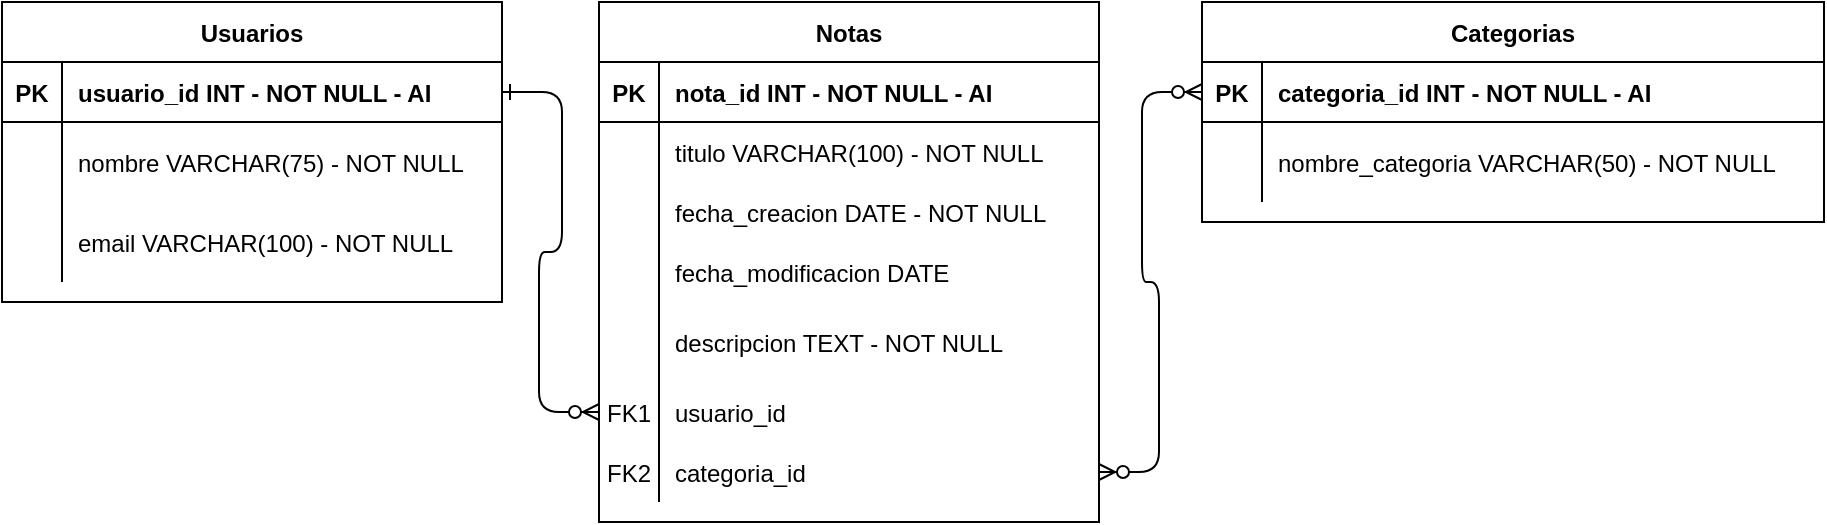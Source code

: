 <mxfile version="14.8.0" type="device"><diagram id="CyjHSTQYQmDv50_4EZ-h" name="Page-1"><mxGraphModel dx="1695" dy="450" grid="1" gridSize="10" guides="1" tooltips="1" connect="1" arrows="1" fold="1" page="1" pageScale="1" pageWidth="827" pageHeight="1169" math="0" shadow="0"><root><mxCell id="0"/><mxCell id="1" parent="0"/><mxCell id="glIHq-uFCrpngxWtRgPl-1" value="" style="edgeStyle=entityRelationEdgeStyle;endArrow=ERzeroToMany;startArrow=ERone;endFill=1;startFill=0;" edge="1" parent="1" source="glIHq-uFCrpngxWtRgPl-25" target="glIHq-uFCrpngxWtRgPl-18"><mxGeometry width="100" height="100" relative="1" as="geometry"><mxPoint x="259" y="730" as="sourcePoint"/><mxPoint x="359" y="630" as="targetPoint"/></mxGeometry></mxCell><mxCell id="glIHq-uFCrpngxWtRgPl-2" value="Notas" style="shape=table;startSize=30;container=1;collapsible=1;childLayout=tableLayout;fixedRows=1;rowLines=0;fontStyle=1;align=center;resizeLast=1;" vertex="1" parent="1"><mxGeometry x="288.5" y="60" width="250" height="260" as="geometry"/></mxCell><mxCell id="glIHq-uFCrpngxWtRgPl-3" value="" style="shape=partialRectangle;collapsible=0;dropTarget=0;pointerEvents=0;fillColor=none;points=[[0,0.5],[1,0.5]];portConstraint=eastwest;top=0;left=0;right=0;bottom=1;" vertex="1" parent="glIHq-uFCrpngxWtRgPl-2"><mxGeometry y="30" width="250" height="30" as="geometry"/></mxCell><mxCell id="glIHq-uFCrpngxWtRgPl-4" value="PK" style="shape=partialRectangle;overflow=hidden;connectable=0;fillColor=none;top=0;left=0;bottom=0;right=0;fontStyle=1;" vertex="1" parent="glIHq-uFCrpngxWtRgPl-3"><mxGeometry width="30" height="30" as="geometry"/></mxCell><mxCell id="glIHq-uFCrpngxWtRgPl-5" value="nota_id INT - NOT NULL - AI" style="shape=partialRectangle;overflow=hidden;connectable=0;fillColor=none;top=0;left=0;bottom=0;right=0;align=left;spacingLeft=6;fontStyle=1;" vertex="1" parent="glIHq-uFCrpngxWtRgPl-3"><mxGeometry x="30" width="220" height="30" as="geometry"/></mxCell><mxCell id="glIHq-uFCrpngxWtRgPl-6" value="" style="shape=partialRectangle;collapsible=0;dropTarget=0;pointerEvents=0;fillColor=none;points=[[0,0.5],[1,0.5]];portConstraint=eastwest;top=0;left=0;right=0;bottom=0;" vertex="1" parent="glIHq-uFCrpngxWtRgPl-2"><mxGeometry y="60" width="250" height="30" as="geometry"/></mxCell><mxCell id="glIHq-uFCrpngxWtRgPl-7" value="" style="shape=partialRectangle;overflow=hidden;connectable=0;fillColor=none;top=0;left=0;bottom=0;right=0;" vertex="1" parent="glIHq-uFCrpngxWtRgPl-6"><mxGeometry width="30" height="30" as="geometry"/></mxCell><mxCell id="glIHq-uFCrpngxWtRgPl-8" value="titulo VARCHAR(100) - NOT NULL" style="shape=partialRectangle;overflow=hidden;connectable=0;fillColor=none;top=0;left=0;bottom=0;right=0;align=left;spacingLeft=6;" vertex="1" parent="glIHq-uFCrpngxWtRgPl-6"><mxGeometry x="30" width="220" height="30" as="geometry"/></mxCell><mxCell id="glIHq-uFCrpngxWtRgPl-9" value="" style="shape=partialRectangle;collapsible=0;dropTarget=0;pointerEvents=0;fillColor=none;points=[[0,0.5],[1,0.5]];portConstraint=eastwest;top=0;left=0;right=0;bottom=0;" vertex="1" parent="glIHq-uFCrpngxWtRgPl-2"><mxGeometry y="90" width="250" height="30" as="geometry"/></mxCell><mxCell id="glIHq-uFCrpngxWtRgPl-10" value="" style="shape=partialRectangle;overflow=hidden;connectable=0;fillColor=none;top=0;left=0;bottom=0;right=0;" vertex="1" parent="glIHq-uFCrpngxWtRgPl-9"><mxGeometry width="30" height="30" as="geometry"/></mxCell><mxCell id="glIHq-uFCrpngxWtRgPl-11" value="fecha_creacion DATE - NOT NULL" style="shape=partialRectangle;overflow=hidden;connectable=0;fillColor=none;top=0;left=0;bottom=0;right=0;align=left;spacingLeft=6;" vertex="1" parent="glIHq-uFCrpngxWtRgPl-9"><mxGeometry x="30" width="220" height="30" as="geometry"/></mxCell><mxCell id="glIHq-uFCrpngxWtRgPl-12" style="shape=partialRectangle;collapsible=0;dropTarget=0;pointerEvents=0;fillColor=none;points=[[0,0.5],[1,0.5]];portConstraint=eastwest;top=0;left=0;right=0;bottom=0;" vertex="1" parent="glIHq-uFCrpngxWtRgPl-2"><mxGeometry y="120" width="250" height="30" as="geometry"/></mxCell><mxCell id="glIHq-uFCrpngxWtRgPl-13" style="shape=partialRectangle;overflow=hidden;connectable=0;fillColor=none;top=0;left=0;bottom=0;right=0;" vertex="1" parent="glIHq-uFCrpngxWtRgPl-12"><mxGeometry width="30" height="30" as="geometry"/></mxCell><mxCell id="glIHq-uFCrpngxWtRgPl-14" value="fecha_modificacion DATE" style="shape=partialRectangle;overflow=hidden;connectable=0;fillColor=none;top=0;left=0;bottom=0;right=0;align=left;spacingLeft=6;" vertex="1" parent="glIHq-uFCrpngxWtRgPl-12"><mxGeometry x="30" width="220" height="30" as="geometry"/></mxCell><mxCell id="glIHq-uFCrpngxWtRgPl-15" style="shape=partialRectangle;collapsible=0;dropTarget=0;pointerEvents=0;fillColor=none;points=[[0,0.5],[1,0.5]];portConstraint=eastwest;top=0;left=0;right=0;bottom=0;" vertex="1" parent="glIHq-uFCrpngxWtRgPl-2"><mxGeometry y="150" width="250" height="40" as="geometry"/></mxCell><mxCell id="glIHq-uFCrpngxWtRgPl-16" style="shape=partialRectangle;overflow=hidden;connectable=0;fillColor=none;top=0;left=0;bottom=0;right=0;" vertex="1" parent="glIHq-uFCrpngxWtRgPl-15"><mxGeometry width="30" height="40" as="geometry"/></mxCell><mxCell id="glIHq-uFCrpngxWtRgPl-17" value="descripcion TEXT - NOT NULL" style="shape=partialRectangle;overflow=hidden;connectable=0;fillColor=none;top=0;left=0;bottom=0;right=0;align=left;spacingLeft=6;" vertex="1" parent="glIHq-uFCrpngxWtRgPl-15"><mxGeometry x="30" width="220" height="40" as="geometry"/></mxCell><mxCell id="glIHq-uFCrpngxWtRgPl-18" style="shape=partialRectangle;collapsible=0;dropTarget=0;pointerEvents=0;fillColor=none;points=[[0,0.5],[1,0.5]];portConstraint=eastwest;top=0;left=0;right=0;bottom=0;" vertex="1" parent="glIHq-uFCrpngxWtRgPl-2"><mxGeometry y="190" width="250" height="30" as="geometry"/></mxCell><mxCell id="glIHq-uFCrpngxWtRgPl-19" value="FK1" style="shape=partialRectangle;overflow=hidden;connectable=0;fillColor=none;top=0;left=0;bottom=0;right=0;" vertex="1" parent="glIHq-uFCrpngxWtRgPl-18"><mxGeometry width="30" height="30" as="geometry"/></mxCell><mxCell id="glIHq-uFCrpngxWtRgPl-20" value="usuario_id" style="shape=partialRectangle;overflow=hidden;connectable=0;fillColor=none;top=0;left=0;bottom=0;right=0;align=left;spacingLeft=6;" vertex="1" parent="glIHq-uFCrpngxWtRgPl-18"><mxGeometry x="30" width="220" height="30" as="geometry"/></mxCell><mxCell id="glIHq-uFCrpngxWtRgPl-21" style="shape=partialRectangle;collapsible=0;dropTarget=0;pointerEvents=0;fillColor=none;points=[[0,0.5],[1,0.5]];portConstraint=eastwest;top=0;left=0;right=0;bottom=0;" vertex="1" parent="glIHq-uFCrpngxWtRgPl-2"><mxGeometry y="220" width="250" height="30" as="geometry"/></mxCell><mxCell id="glIHq-uFCrpngxWtRgPl-22" value="FK2" style="shape=partialRectangle;overflow=hidden;connectable=0;fillColor=none;top=0;left=0;bottom=0;right=0;" vertex="1" parent="glIHq-uFCrpngxWtRgPl-21"><mxGeometry width="30" height="30" as="geometry"/></mxCell><mxCell id="glIHq-uFCrpngxWtRgPl-23" value="categoria_id" style="shape=partialRectangle;overflow=hidden;connectable=0;fillColor=none;top=0;left=0;bottom=0;right=0;align=left;spacingLeft=6;" vertex="1" parent="glIHq-uFCrpngxWtRgPl-21"><mxGeometry x="30" width="220" height="30" as="geometry"/></mxCell><mxCell id="glIHq-uFCrpngxWtRgPl-24" value="Usuarios" style="shape=table;startSize=30;container=1;collapsible=1;childLayout=tableLayout;fixedRows=1;rowLines=0;fontStyle=1;align=center;resizeLast=1;" vertex="1" parent="1"><mxGeometry x="-10" y="60" width="250" height="150" as="geometry"/></mxCell><mxCell id="glIHq-uFCrpngxWtRgPl-25" value="" style="shape=partialRectangle;collapsible=0;dropTarget=0;pointerEvents=0;fillColor=none;points=[[0,0.5],[1,0.5]];portConstraint=eastwest;top=0;left=0;right=0;bottom=1;" vertex="1" parent="glIHq-uFCrpngxWtRgPl-24"><mxGeometry y="30" width="250" height="30" as="geometry"/></mxCell><mxCell id="glIHq-uFCrpngxWtRgPl-26" value="PK" style="shape=partialRectangle;overflow=hidden;connectable=0;fillColor=none;top=0;left=0;bottom=0;right=0;fontStyle=1;" vertex="1" parent="glIHq-uFCrpngxWtRgPl-25"><mxGeometry width="30" height="30" as="geometry"/></mxCell><mxCell id="glIHq-uFCrpngxWtRgPl-27" value="usuario_id INT - NOT NULL - AI" style="shape=partialRectangle;overflow=hidden;connectable=0;fillColor=none;top=0;left=0;bottom=0;right=0;align=left;spacingLeft=6;fontStyle=1;" vertex="1" parent="glIHq-uFCrpngxWtRgPl-25"><mxGeometry x="30" width="220" height="30" as="geometry"/></mxCell><mxCell id="glIHq-uFCrpngxWtRgPl-28" value="" style="shape=partialRectangle;collapsible=0;dropTarget=0;pointerEvents=0;fillColor=none;points=[[0,0.5],[1,0.5]];portConstraint=eastwest;top=0;left=0;right=0;bottom=0;" vertex="1" parent="glIHq-uFCrpngxWtRgPl-24"><mxGeometry y="60" width="250" height="40" as="geometry"/></mxCell><mxCell id="glIHq-uFCrpngxWtRgPl-29" value="" style="shape=partialRectangle;overflow=hidden;connectable=0;fillColor=none;top=0;left=0;bottom=0;right=0;" vertex="1" parent="glIHq-uFCrpngxWtRgPl-28"><mxGeometry width="30" height="40" as="geometry"/></mxCell><mxCell id="glIHq-uFCrpngxWtRgPl-30" value="nombre VARCHAR(75) - NOT NULL " style="shape=partialRectangle;overflow=hidden;connectable=0;fillColor=none;top=0;left=0;bottom=0;right=0;align=left;spacingLeft=6;" vertex="1" parent="glIHq-uFCrpngxWtRgPl-28"><mxGeometry x="30" width="220" height="40" as="geometry"/></mxCell><mxCell id="glIHq-uFCrpngxWtRgPl-31" style="shape=partialRectangle;collapsible=0;dropTarget=0;pointerEvents=0;fillColor=none;points=[[0,0.5],[1,0.5]];portConstraint=eastwest;top=0;left=0;right=0;bottom=0;" vertex="1" parent="glIHq-uFCrpngxWtRgPl-24"><mxGeometry y="100" width="250" height="40" as="geometry"/></mxCell><mxCell id="glIHq-uFCrpngxWtRgPl-32" style="shape=partialRectangle;overflow=hidden;connectable=0;fillColor=none;top=0;left=0;bottom=0;right=0;" vertex="1" parent="glIHq-uFCrpngxWtRgPl-31"><mxGeometry width="30" height="40" as="geometry"/></mxCell><mxCell id="glIHq-uFCrpngxWtRgPl-33" value="email VARCHAR(100) - NOT NULL" style="shape=partialRectangle;overflow=hidden;connectable=0;fillColor=none;top=0;left=0;bottom=0;right=0;align=left;spacingLeft=6;" vertex="1" parent="glIHq-uFCrpngxWtRgPl-31"><mxGeometry x="30" width="220" height="40" as="geometry"/></mxCell><mxCell id="glIHq-uFCrpngxWtRgPl-34" value="Categorias" style="shape=table;startSize=30;container=1;collapsible=1;childLayout=tableLayout;fixedRows=1;rowLines=0;fontStyle=1;align=center;resizeLast=1;" vertex="1" parent="1"><mxGeometry x="590" y="60" width="311" height="110" as="geometry"/></mxCell><mxCell id="glIHq-uFCrpngxWtRgPl-35" value="" style="shape=partialRectangle;collapsible=0;dropTarget=0;pointerEvents=0;fillColor=none;points=[[0,0.5],[1,0.5]];portConstraint=eastwest;top=0;left=0;right=0;bottom=1;" vertex="1" parent="glIHq-uFCrpngxWtRgPl-34"><mxGeometry y="30" width="311" height="30" as="geometry"/></mxCell><mxCell id="glIHq-uFCrpngxWtRgPl-36" value="PK" style="shape=partialRectangle;overflow=hidden;connectable=0;fillColor=none;top=0;left=0;bottom=0;right=0;fontStyle=1;" vertex="1" parent="glIHq-uFCrpngxWtRgPl-35"><mxGeometry width="30" height="30" as="geometry"/></mxCell><mxCell id="glIHq-uFCrpngxWtRgPl-37" value="categoria_id INT - NOT NULL - AI" style="shape=partialRectangle;overflow=hidden;connectable=0;fillColor=none;top=0;left=0;bottom=0;right=0;align=left;spacingLeft=6;fontStyle=1;" vertex="1" parent="glIHq-uFCrpngxWtRgPl-35"><mxGeometry x="30" width="281" height="30" as="geometry"/></mxCell><mxCell id="glIHq-uFCrpngxWtRgPl-38" value="" style="shape=partialRectangle;collapsible=0;dropTarget=0;pointerEvents=0;fillColor=none;points=[[0,0.5],[1,0.5]];portConstraint=eastwest;top=0;left=0;right=0;bottom=0;" vertex="1" parent="glIHq-uFCrpngxWtRgPl-34"><mxGeometry y="60" width="311" height="40" as="geometry"/></mxCell><mxCell id="glIHq-uFCrpngxWtRgPl-39" value="" style="shape=partialRectangle;overflow=hidden;connectable=0;fillColor=none;top=0;left=0;bottom=0;right=0;" vertex="1" parent="glIHq-uFCrpngxWtRgPl-38"><mxGeometry width="30" height="40" as="geometry"/></mxCell><mxCell id="glIHq-uFCrpngxWtRgPl-40" value="nombre_categoria VARCHAR(50) - NOT NULL" style="shape=partialRectangle;overflow=hidden;connectable=0;fillColor=none;top=0;left=0;bottom=0;right=0;align=left;spacingLeft=6;" vertex="1" parent="glIHq-uFCrpngxWtRgPl-38"><mxGeometry x="30" width="281" height="40" as="geometry"/></mxCell><mxCell id="glIHq-uFCrpngxWtRgPl-42" value="" style="edgeStyle=entityRelationEdgeStyle;fontSize=12;html=1;endArrow=ERzeroToMany;endFill=1;startArrow=ERzeroToMany;" edge="1" parent="1" source="glIHq-uFCrpngxWtRgPl-21" target="glIHq-uFCrpngxWtRgPl-35"><mxGeometry width="100" height="100" relative="1" as="geometry"><mxPoint x="570" y="290" as="sourcePoint"/><mxPoint x="670" y="190" as="targetPoint"/></mxGeometry></mxCell></root></mxGraphModel></diagram></mxfile>